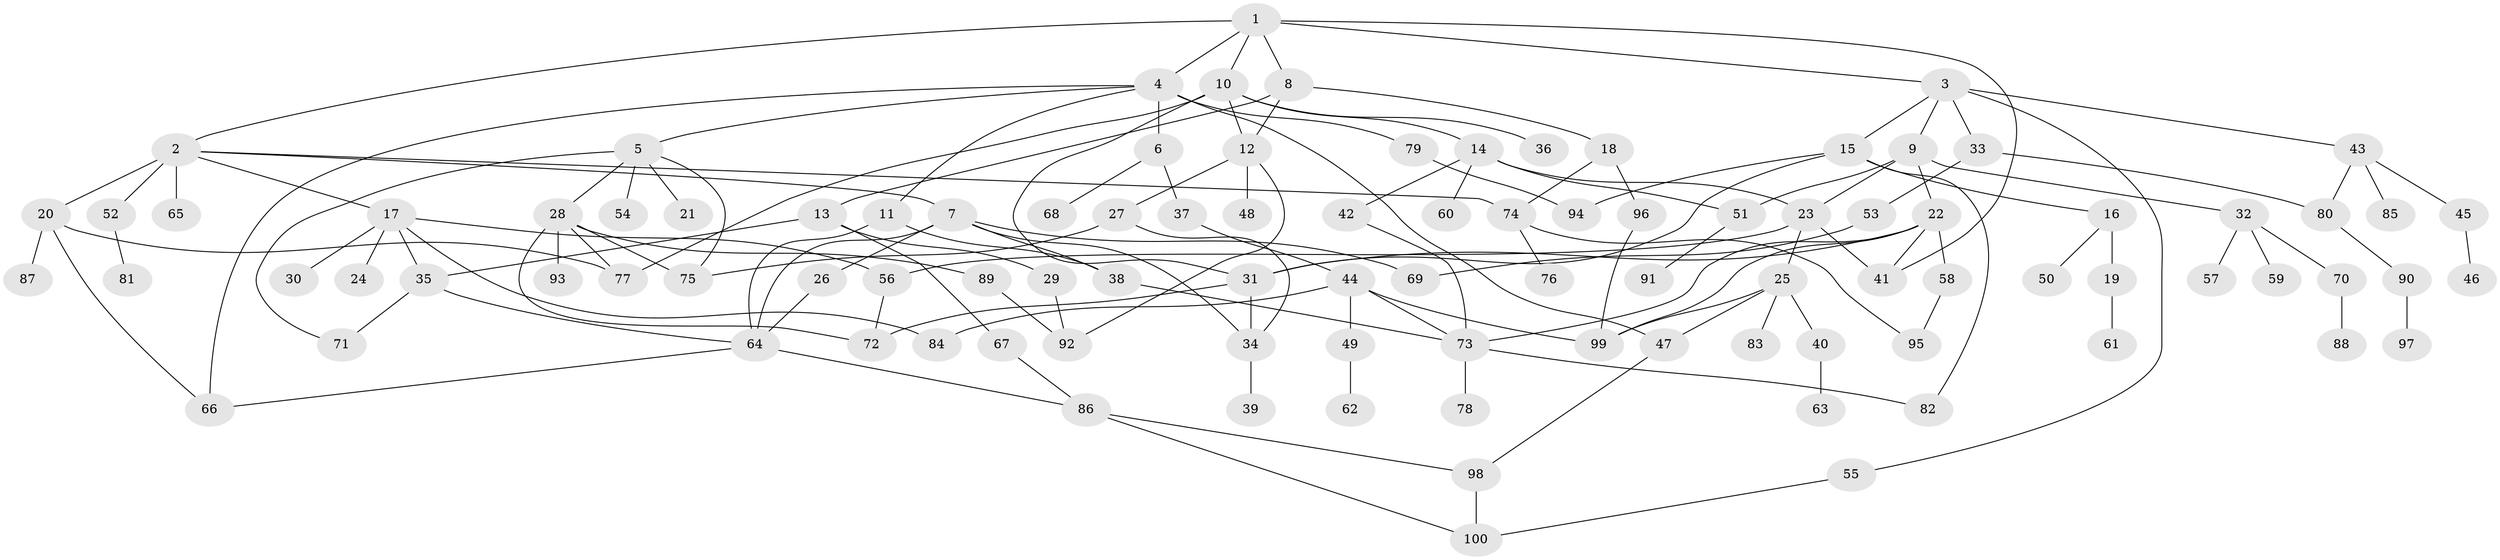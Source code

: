 // coarse degree distribution, {2: 0.2833333333333333, 1: 0.4166666666666667, 4: 0.06666666666666667, 5: 0.05, 6: 0.06666666666666667, 3: 0.08333333333333333, 8: 0.016666666666666666, 21: 0.016666666666666666}
// Generated by graph-tools (version 1.1) at 2025/45/03/04/25 21:45:46]
// undirected, 100 vertices, 143 edges
graph export_dot {
graph [start="1"]
  node [color=gray90,style=filled];
  1;
  2;
  3;
  4;
  5;
  6;
  7;
  8;
  9;
  10;
  11;
  12;
  13;
  14;
  15;
  16;
  17;
  18;
  19;
  20;
  21;
  22;
  23;
  24;
  25;
  26;
  27;
  28;
  29;
  30;
  31;
  32;
  33;
  34;
  35;
  36;
  37;
  38;
  39;
  40;
  41;
  42;
  43;
  44;
  45;
  46;
  47;
  48;
  49;
  50;
  51;
  52;
  53;
  54;
  55;
  56;
  57;
  58;
  59;
  60;
  61;
  62;
  63;
  64;
  65;
  66;
  67;
  68;
  69;
  70;
  71;
  72;
  73;
  74;
  75;
  76;
  77;
  78;
  79;
  80;
  81;
  82;
  83;
  84;
  85;
  86;
  87;
  88;
  89;
  90;
  91;
  92;
  93;
  94;
  95;
  96;
  97;
  98;
  99;
  100;
  1 -- 2;
  1 -- 3;
  1 -- 4;
  1 -- 8;
  1 -- 10;
  1 -- 41;
  2 -- 7;
  2 -- 17;
  2 -- 20;
  2 -- 52;
  2 -- 65;
  2 -- 74;
  3 -- 9;
  3 -- 15;
  3 -- 33;
  3 -- 43;
  3 -- 55;
  4 -- 5;
  4 -- 6;
  4 -- 11;
  4 -- 79;
  4 -- 47;
  4 -- 66;
  5 -- 21;
  5 -- 28;
  5 -- 54;
  5 -- 71;
  5 -- 75;
  6 -- 37;
  6 -- 68;
  7 -- 26;
  7 -- 64;
  7 -- 69;
  7 -- 34;
  7 -- 38;
  8 -- 12;
  8 -- 13;
  8 -- 18;
  9 -- 22;
  9 -- 23;
  9 -- 32;
  9 -- 51;
  10 -- 14;
  10 -- 31;
  10 -- 36;
  10 -- 77;
  10 -- 12;
  11 -- 38;
  11 -- 64;
  12 -- 27;
  12 -- 48;
  12 -- 92;
  13 -- 29;
  13 -- 67;
  13 -- 35;
  14 -- 42;
  14 -- 60;
  14 -- 51;
  14 -- 23;
  15 -- 16;
  15 -- 94;
  15 -- 82;
  15 -- 31;
  16 -- 19;
  16 -- 50;
  17 -- 24;
  17 -- 30;
  17 -- 35;
  17 -- 56;
  17 -- 84;
  18 -- 96;
  18 -- 74;
  19 -- 61;
  20 -- 66;
  20 -- 77;
  20 -- 87;
  22 -- 41;
  22 -- 58;
  22 -- 73;
  22 -- 99;
  22 -- 31;
  23 -- 25;
  23 -- 56;
  23 -- 41;
  25 -- 40;
  25 -- 47;
  25 -- 83;
  25 -- 99;
  26 -- 64;
  27 -- 75;
  27 -- 34;
  28 -- 89;
  28 -- 93;
  28 -- 77;
  28 -- 75;
  28 -- 72;
  29 -- 92;
  31 -- 34;
  31 -- 72;
  32 -- 57;
  32 -- 59;
  32 -- 70;
  33 -- 53;
  33 -- 80;
  34 -- 39;
  35 -- 64;
  35 -- 71;
  37 -- 44;
  38 -- 73;
  40 -- 63;
  42 -- 73;
  43 -- 45;
  43 -- 80;
  43 -- 85;
  44 -- 49;
  44 -- 84;
  44 -- 99;
  44 -- 73;
  45 -- 46;
  47 -- 98;
  49 -- 62;
  51 -- 91;
  52 -- 81;
  53 -- 69;
  55 -- 100;
  56 -- 72;
  58 -- 95;
  64 -- 86;
  64 -- 66;
  67 -- 86;
  70 -- 88;
  73 -- 78;
  73 -- 82;
  74 -- 76;
  74 -- 95;
  79 -- 94;
  80 -- 90;
  86 -- 98;
  86 -- 100;
  89 -- 92;
  90 -- 97;
  96 -- 99;
  98 -- 100;
}

